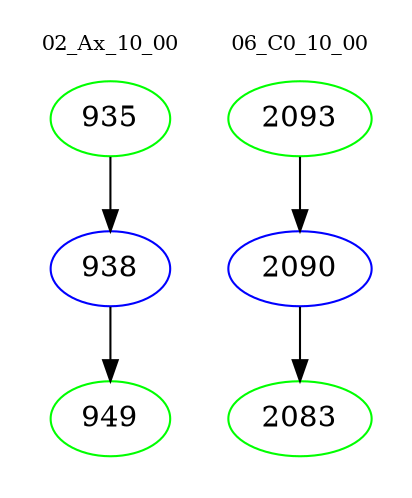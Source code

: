 digraph{
subgraph cluster_0 {
color = white
label = "02_Ax_10_00";
fontsize=10;
T0_935 [label="935", color="green"]
T0_935 -> T0_938 [color="black"]
T0_938 [label="938", color="blue"]
T0_938 -> T0_949 [color="black"]
T0_949 [label="949", color="green"]
}
subgraph cluster_1 {
color = white
label = "06_C0_10_00";
fontsize=10;
T1_2093 [label="2093", color="green"]
T1_2093 -> T1_2090 [color="black"]
T1_2090 [label="2090", color="blue"]
T1_2090 -> T1_2083 [color="black"]
T1_2083 [label="2083", color="green"]
}
}
